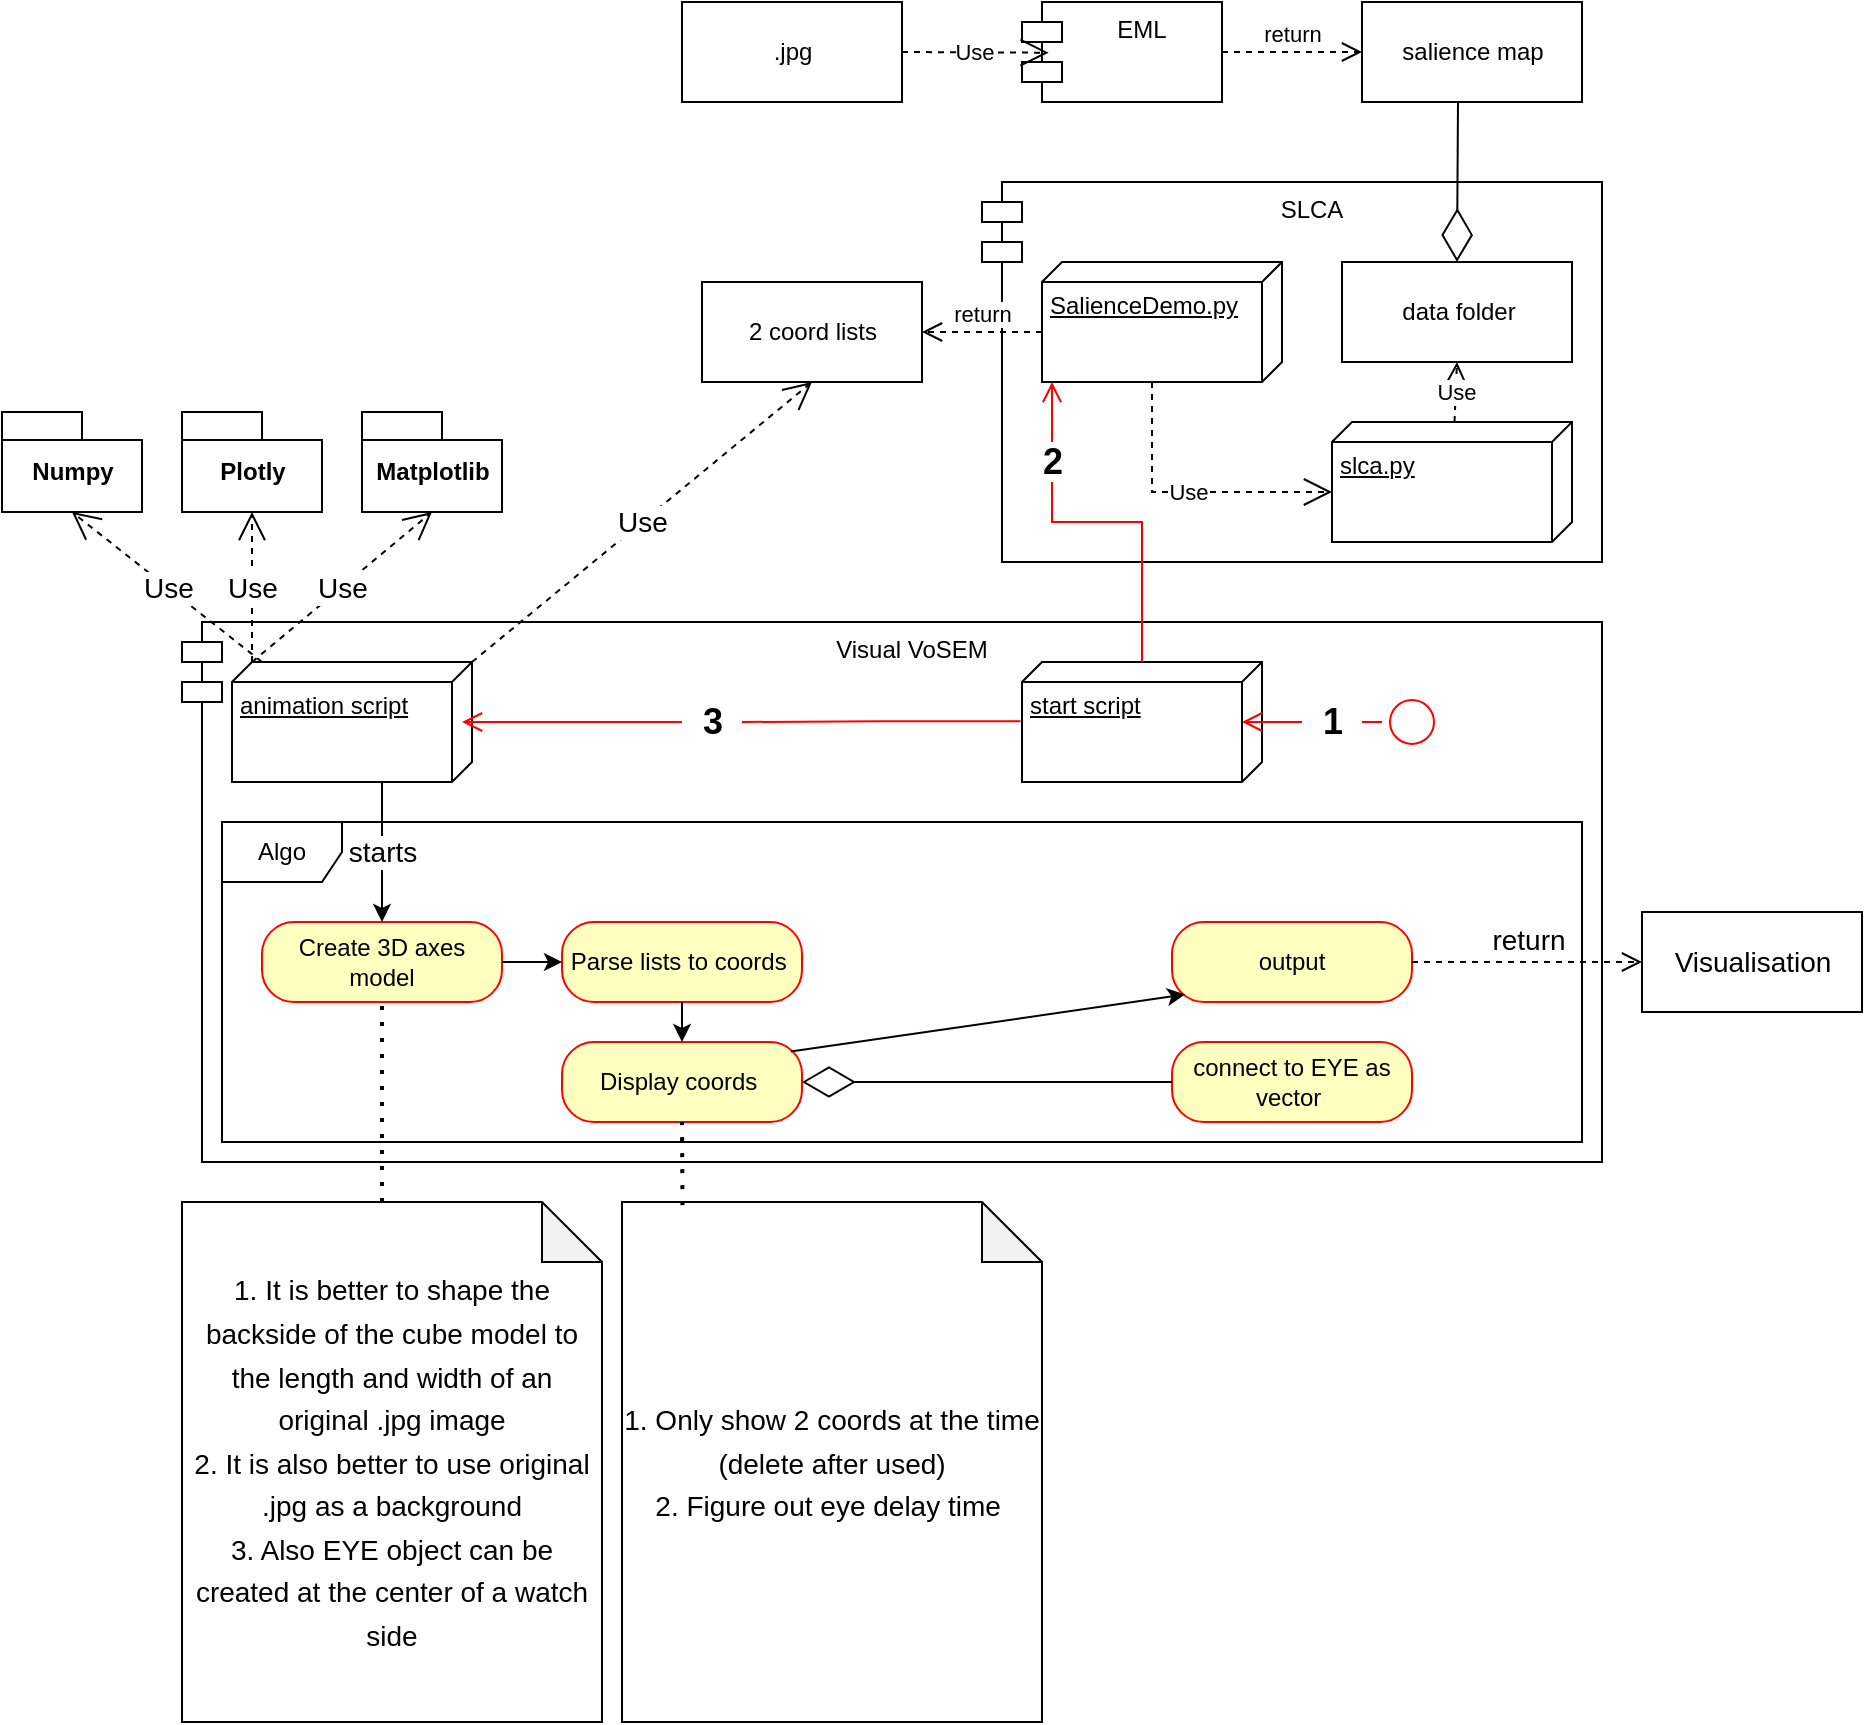 <mxfile version="15.9.2" type="github">
  <diagram name="Page-1" id="c4acf3e9-155e-7222-9cf6-157b1a14988f">
    <mxGraphModel dx="1952" dy="580" grid="1" gridSize="10" guides="1" tooltips="1" connect="1" arrows="1" fold="1" page="1" pageScale="1" pageWidth="850" pageHeight="1100" background="none" math="0" shadow="0">
      <root>
        <mxCell id="0" />
        <mxCell id="1" parent="0" />
        <mxCell id="JpAQMfUCXVNaZjrBORA9-3" value=".jpg" style="html=1;" parent="1" vertex="1">
          <mxGeometry x="30" y="40" width="110" height="50" as="geometry" />
        </mxCell>
        <mxCell id="JpAQMfUCXVNaZjrBORA9-4" value="EML" style="shape=module;align=left;spacingLeft=20;align=center;verticalAlign=top;" parent="1" vertex="1">
          <mxGeometry x="200" y="40" width="100" height="50" as="geometry" />
        </mxCell>
        <mxCell id="JpAQMfUCXVNaZjrBORA9-5" value="salience map" style="html=1;" parent="1" vertex="1">
          <mxGeometry x="370" y="40" width="110" height="50" as="geometry" />
        </mxCell>
        <mxCell id="JpAQMfUCXVNaZjrBORA9-6" value="return" style="html=1;verticalAlign=bottom;endArrow=open;dashed=1;endSize=8;rounded=0;exitX=1;exitY=0.5;exitDx=0;exitDy=0;entryX=0;entryY=0.5;entryDx=0;entryDy=0;" parent="1" source="JpAQMfUCXVNaZjrBORA9-4" target="JpAQMfUCXVNaZjrBORA9-5" edge="1">
          <mxGeometry relative="1" as="geometry">
            <mxPoint x="400" y="170" as="sourcePoint" />
            <mxPoint x="320" y="170" as="targetPoint" />
          </mxGeometry>
        </mxCell>
        <mxCell id="JpAQMfUCXVNaZjrBORA9-9" value="Use" style="endArrow=open;endSize=12;dashed=1;html=1;rounded=0;exitX=1;exitY=0.5;exitDx=0;exitDy=0;entryX=0.133;entryY=0.507;entryDx=0;entryDy=0;entryPerimeter=0;" parent="1" source="JpAQMfUCXVNaZjrBORA9-3" target="JpAQMfUCXVNaZjrBORA9-4" edge="1">
          <mxGeometry width="160" relative="1" as="geometry">
            <mxPoint x="280" y="170" as="sourcePoint" />
            <mxPoint x="440" y="170" as="targetPoint" />
          </mxGeometry>
        </mxCell>
        <mxCell id="JpAQMfUCXVNaZjrBORA9-10" value="SLCA&#xa;" style="shape=module;align=left;spacingLeft=20;align=center;verticalAlign=top;" parent="1" vertex="1">
          <mxGeometry x="180" y="130" width="310" height="190" as="geometry" />
        </mxCell>
        <mxCell id="JpAQMfUCXVNaZjrBORA9-11" value="SalienceDemo.py" style="verticalAlign=top;align=left;spacingTop=8;spacingLeft=2;spacingRight=12;shape=cube;size=10;direction=south;fontStyle=4;html=1;" parent="1" vertex="1">
          <mxGeometry x="210" y="170" width="120" height="60" as="geometry" />
        </mxCell>
        <mxCell id="JpAQMfUCXVNaZjrBORA9-12" value="slca.py" style="verticalAlign=top;align=left;spacingTop=8;spacingLeft=2;spacingRight=12;shape=cube;size=10;direction=south;fontStyle=4;html=1;" parent="1" vertex="1">
          <mxGeometry x="355" y="250" width="120" height="60" as="geometry" />
        </mxCell>
        <mxCell id="JpAQMfUCXVNaZjrBORA9-14" value="data folder" style="html=1;" parent="1" vertex="1">
          <mxGeometry x="360" y="170" width="115" height="50" as="geometry" />
        </mxCell>
        <mxCell id="JpAQMfUCXVNaZjrBORA9-15" value="Use" style="endArrow=open;endSize=12;dashed=1;html=1;rounded=0;entryX=0;entryY=0;entryDx=35;entryDy=120;entryPerimeter=0;exitX=0;exitY=0;exitDx=60;exitDy=65;exitPerimeter=0;" parent="1" source="JpAQMfUCXVNaZjrBORA9-11" target="JpAQMfUCXVNaZjrBORA9-12" edge="1">
          <mxGeometry width="160" relative="1" as="geometry">
            <mxPoint x="280" y="230" as="sourcePoint" />
            <mxPoint x="440" y="230" as="targetPoint" />
            <Array as="points">
              <mxPoint x="265" y="285" />
            </Array>
          </mxGeometry>
        </mxCell>
        <mxCell id="JpAQMfUCXVNaZjrBORA9-16" value="Use" style="endArrow=open;endSize=12;dashed=1;html=1;rounded=0;entryX=0.5;entryY=1;entryDx=0;entryDy=0;" parent="1" source="JpAQMfUCXVNaZjrBORA9-12" target="JpAQMfUCXVNaZjrBORA9-14" edge="1">
          <mxGeometry width="160" relative="1" as="geometry">
            <mxPoint x="280" y="230" as="sourcePoint" />
            <mxPoint x="440" y="230" as="targetPoint" />
          </mxGeometry>
        </mxCell>
        <mxCell id="JpAQMfUCXVNaZjrBORA9-18" value="" style="endArrow=diamondThin;endFill=0;endSize=24;html=1;rounded=0;entryX=0.5;entryY=0;entryDx=0;entryDy=0;" parent="1" target="JpAQMfUCXVNaZjrBORA9-14" edge="1">
          <mxGeometry width="160" relative="1" as="geometry">
            <mxPoint x="418" y="90" as="sourcePoint" />
            <mxPoint x="440" y="230" as="targetPoint" />
          </mxGeometry>
        </mxCell>
        <mxCell id="JpAQMfUCXVNaZjrBORA9-19" value="2 coord lists" style="html=1;" parent="1" vertex="1">
          <mxGeometry x="40" y="180" width="110" height="50" as="geometry" />
        </mxCell>
        <mxCell id="JpAQMfUCXVNaZjrBORA9-22" value="return" style="html=1;verticalAlign=bottom;endArrow=open;dashed=1;endSize=8;rounded=0;entryX=1;entryY=0.5;entryDx=0;entryDy=0;exitX=0;exitY=0;exitDx=35;exitDy=120;exitPerimeter=0;" parent="1" source="JpAQMfUCXVNaZjrBORA9-11" target="JpAQMfUCXVNaZjrBORA9-19" edge="1">
          <mxGeometry relative="1" as="geometry">
            <mxPoint x="390" y="250" as="sourcePoint" />
            <mxPoint x="310" y="250" as="targetPoint" />
          </mxGeometry>
        </mxCell>
        <mxCell id="JpAQMfUCXVNaZjrBORA9-23" value="Visual VoSEM" style="shape=module;align=left;spacingLeft=20;align=center;verticalAlign=top;" parent="1" vertex="1">
          <mxGeometry x="-220" y="350" width="710" height="270" as="geometry" />
        </mxCell>
        <mxCell id="JpAQMfUCXVNaZjrBORA9-24" value="Algo" style="shape=umlFrame;whiteSpace=wrap;html=1;fillColor=none;" parent="1" vertex="1">
          <mxGeometry x="-200" y="450" width="680" height="160" as="geometry" />
        </mxCell>
        <mxCell id="JpAQMfUCXVNaZjrBORA9-25" value="Plotly" style="shape=folder;fontStyle=1;spacingTop=10;tabWidth=40;tabHeight=14;tabPosition=left;html=1;fillColor=none;" parent="1" vertex="1">
          <mxGeometry x="-220" y="245" width="70" height="50" as="geometry" />
        </mxCell>
        <mxCell id="JpAQMfUCXVNaZjrBORA9-27" value="start script" style="verticalAlign=top;align=left;spacingTop=8;spacingLeft=2;spacingRight=12;shape=cube;size=10;direction=south;fontStyle=4;html=1;" parent="1" vertex="1">
          <mxGeometry x="200" y="370" width="120" height="60" as="geometry" />
        </mxCell>
        <mxCell id="JpAQMfUCXVNaZjrBORA9-21" value="" style="edgeStyle=orthogonalEdgeStyle;html=1;verticalAlign=bottom;endArrow=open;endSize=8;strokeColor=#ff0000;rounded=0;startArrow=none;" parent="1" source="JpAQMfUCXVNaZjrBORA9-43" edge="1">
          <mxGeometry relative="1" as="geometry">
            <mxPoint x="215" y="230" as="targetPoint" />
            <mxPoint x="215" y="265" as="sourcePoint" />
            <Array as="points" />
          </mxGeometry>
        </mxCell>
        <mxCell id="JpAQMfUCXVNaZjrBORA9-32" value="" style="ellipse;html=1;shape=startState;fillColor=none;strokeColor=#ff0000;" parent="1" vertex="1">
          <mxGeometry x="380" y="385" width="30" height="30" as="geometry" />
        </mxCell>
        <mxCell id="JpAQMfUCXVNaZjrBORA9-33" value="" style="edgeStyle=orthogonalEdgeStyle;html=1;verticalAlign=bottom;endArrow=open;endSize=8;strokeColor=#ff0000;rounded=0;startArrow=none;" parent="1" source="JpAQMfUCXVNaZjrBORA9-41" edge="1">
          <mxGeometry relative="1" as="geometry">
            <mxPoint x="310" y="400" as="targetPoint" />
          </mxGeometry>
        </mxCell>
        <mxCell id="JpAQMfUCXVNaZjrBORA9-38" value="animation script" style="verticalAlign=top;align=left;spacingTop=8;spacingLeft=2;spacingRight=12;shape=cube;size=10;direction=south;fontStyle=4;html=1;" parent="1" vertex="1">
          <mxGeometry x="-195" y="370" width="120" height="60" as="geometry" />
        </mxCell>
        <mxCell id="JpAQMfUCXVNaZjrBORA9-40" value="" style="edgeStyle=orthogonalEdgeStyle;html=1;verticalAlign=bottom;endArrow=open;endSize=8;strokeColor=#ff0000;rounded=0;startArrow=none;" parent="1" source="JpAQMfUCXVNaZjrBORA9-46" edge="1">
          <mxGeometry relative="1" as="geometry">
            <mxPoint x="-80" y="400" as="targetPoint" />
            <mxPoint x="190" y="400" as="sourcePoint" />
          </mxGeometry>
        </mxCell>
        <mxCell id="JpAQMfUCXVNaZjrBORA9-41" value="&lt;font style=&quot;font-size: 18px&quot;&gt;&lt;b&gt;1&lt;/b&gt;&lt;/font&gt;" style="text;html=1;align=center;verticalAlign=middle;resizable=0;points=[];autosize=1;strokeColor=none;fillColor=none;strokeWidth=3;" parent="1" vertex="1">
          <mxGeometry x="340" y="390" width="30" height="20" as="geometry" />
        </mxCell>
        <mxCell id="JpAQMfUCXVNaZjrBORA9-42" value="" style="edgeStyle=orthogonalEdgeStyle;html=1;verticalAlign=bottom;endArrow=none;endSize=8;strokeColor=#ff0000;rounded=0;" parent="1" source="JpAQMfUCXVNaZjrBORA9-32" target="JpAQMfUCXVNaZjrBORA9-41" edge="1">
          <mxGeometry relative="1" as="geometry">
            <mxPoint x="310" y="400" as="targetPoint" />
            <mxPoint x="380" y="400" as="sourcePoint" />
          </mxGeometry>
        </mxCell>
        <mxCell id="JpAQMfUCXVNaZjrBORA9-43" value="&lt;font style=&quot;font-size: 18px&quot;&gt;&lt;b&gt;2&lt;/b&gt;&lt;/font&gt;" style="text;html=1;align=center;verticalAlign=middle;resizable=0;points=[];autosize=1;strokeColor=none;fillColor=none;strokeWidth=3;" parent="1" vertex="1">
          <mxGeometry x="200" y="260" width="30" height="20" as="geometry" />
        </mxCell>
        <mxCell id="JpAQMfUCXVNaZjrBORA9-45" value="" style="edgeStyle=orthogonalEdgeStyle;html=1;verticalAlign=bottom;endArrow=none;endSize=8;strokeColor=#ff0000;rounded=0;" parent="1" source="JpAQMfUCXVNaZjrBORA9-27" target="JpAQMfUCXVNaZjrBORA9-43" edge="1">
          <mxGeometry relative="1" as="geometry">
            <mxPoint x="215" y="230" as="targetPoint" />
            <mxPoint x="260.067" y="370" as="sourcePoint" />
            <Array as="points">
              <mxPoint x="260" y="300" />
              <mxPoint x="215" y="300" />
            </Array>
          </mxGeometry>
        </mxCell>
        <mxCell id="JpAQMfUCXVNaZjrBORA9-46" value="&lt;span style=&quot;font-size: 18px&quot;&gt;&lt;b&gt;3&lt;/b&gt;&lt;/span&gt;" style="text;html=1;align=center;verticalAlign=middle;resizable=0;points=[];autosize=1;strokeColor=none;fillColor=none;strokeWidth=3;" parent="1" vertex="1">
          <mxGeometry x="30" y="390" width="30" height="20" as="geometry" />
        </mxCell>
        <mxCell id="JpAQMfUCXVNaZjrBORA9-49" value="" style="edgeStyle=orthogonalEdgeStyle;html=1;verticalAlign=bottom;endArrow=none;endSize=8;strokeColor=#ff0000;rounded=0;exitX=0.493;exitY=1.006;exitDx=0;exitDy=0;exitPerimeter=0;" parent="1" source="JpAQMfUCXVNaZjrBORA9-27" target="JpAQMfUCXVNaZjrBORA9-46" edge="1">
          <mxGeometry relative="1" as="geometry">
            <mxPoint x="-80" y="400" as="targetPoint" />
            <mxPoint x="199.28" y="399.58" as="sourcePoint" />
          </mxGeometry>
        </mxCell>
        <mxCell id="JpAQMfUCXVNaZjrBORA9-50" value="Create 3D axes model" style="rounded=1;whiteSpace=wrap;html=1;arcSize=40;fontColor=#000000;fillColor=#ffffc0;strokeColor=#ff0000;" parent="1" vertex="1">
          <mxGeometry x="-180" y="500" width="120" height="40" as="geometry" />
        </mxCell>
        <mxCell id="JpAQMfUCXVNaZjrBORA9-52" value="&lt;font style=&quot;font-size: 14px&quot;&gt;1. It is better to shape the backside of the cube model to the length and width of an original .jpg image&lt;br&gt;2. It is also better to use original .jpg as a background&lt;br&gt;3. Also EYE object can be created at the center of a watch side&lt;br&gt;&lt;/font&gt;" style="shape=note;whiteSpace=wrap;html=1;backgroundOutline=1;darkOpacity=0.05;fontSize=18;strokeWidth=1;fillColor=none;" parent="1" vertex="1">
          <mxGeometry x="-220" y="640" width="210" height="260" as="geometry" />
        </mxCell>
        <mxCell id="JpAQMfUCXVNaZjrBORA9-53" value="" style="endArrow=none;dashed=1;html=1;dashPattern=1 3;strokeWidth=2;rounded=0;fontSize=14;entryX=0.5;entryY=1;entryDx=0;entryDy=0;" parent="1" target="JpAQMfUCXVNaZjrBORA9-50" edge="1">
          <mxGeometry width="50" height="50" relative="1" as="geometry">
            <mxPoint x="-120" y="640" as="sourcePoint" />
            <mxPoint x="90" y="580" as="targetPoint" />
          </mxGeometry>
        </mxCell>
        <mxCell id="JpAQMfUCXVNaZjrBORA9-54" value="Use" style="endArrow=open;endSize=12;dashed=1;html=1;rounded=0;fontSize=14;exitX=0;exitY=0;exitDx=0;exitDy=110;exitPerimeter=0;entryX=0.5;entryY=1;entryDx=0;entryDy=0;entryPerimeter=0;" parent="1" source="JpAQMfUCXVNaZjrBORA9-38" target="JpAQMfUCXVNaZjrBORA9-25" edge="1">
          <mxGeometry width="160" relative="1" as="geometry">
            <mxPoint x="-80" y="310" as="sourcePoint" />
            <mxPoint x="80" y="310" as="targetPoint" />
          </mxGeometry>
        </mxCell>
        <mxCell id="JpAQMfUCXVNaZjrBORA9-55" value="Matplotlib" style="shape=folder;fontStyle=1;spacingTop=10;tabWidth=40;tabHeight=14;tabPosition=left;html=1;fillColor=none;" parent="1" vertex="1">
          <mxGeometry x="-130" y="245" width="70" height="50" as="geometry" />
        </mxCell>
        <mxCell id="JpAQMfUCXVNaZjrBORA9-56" value="Use" style="endArrow=open;endSize=12;dashed=1;html=1;rounded=0;fontSize=14;exitX=0;exitY=0;exitDx=0;exitDy=110;exitPerimeter=0;entryX=0.5;entryY=1;entryDx=0;entryDy=0;entryPerimeter=0;" parent="1" source="JpAQMfUCXVNaZjrBORA9-38" target="JpAQMfUCXVNaZjrBORA9-55" edge="1">
          <mxGeometry width="160" relative="1" as="geometry">
            <mxPoint x="-175" y="380" as="sourcePoint" />
            <mxPoint x="-175" y="305" as="targetPoint" />
          </mxGeometry>
        </mxCell>
        <mxCell id="JpAQMfUCXVNaZjrBORA9-58" value="Parse lists to coords&amp;nbsp;" style="rounded=1;whiteSpace=wrap;html=1;arcSize=40;fontColor=#000000;fillColor=#ffffc0;strokeColor=#ff0000;" parent="1" vertex="1">
          <mxGeometry x="-30" y="500" width="120" height="40" as="geometry" />
        </mxCell>
        <mxCell id="JpAQMfUCXVNaZjrBORA9-60" value="Use" style="endArrow=open;endSize=12;dashed=1;html=1;rounded=0;fontSize=14;exitX=0;exitY=0;exitDx=0;exitDy=0;exitPerimeter=0;entryX=0.5;entryY=1;entryDx=0;entryDy=0;" parent="1" source="JpAQMfUCXVNaZjrBORA9-38" target="JpAQMfUCXVNaZjrBORA9-19" edge="1">
          <mxGeometry width="160" relative="1" as="geometry">
            <mxPoint x="-175" y="380" as="sourcePoint" />
            <mxPoint x="-85" y="305" as="targetPoint" />
          </mxGeometry>
        </mxCell>
        <mxCell id="JpAQMfUCXVNaZjrBORA9-62" value="" style="endArrow=classic;html=1;entryX=0.5;entryY=0;entryDx=0;entryDy=0;" parent="1" target="JpAQMfUCXVNaZjrBORA9-50" edge="1">
          <mxGeometry relative="1" as="geometry">
            <mxPoint x="-120" y="430" as="sourcePoint" />
            <mxPoint x="140" y="430" as="targetPoint" />
          </mxGeometry>
        </mxCell>
        <mxCell id="JpAQMfUCXVNaZjrBORA9-63" value="starts" style="edgeLabel;resizable=0;html=1;align=center;verticalAlign=middle;fontSize=14;strokeWidth=1;fillColor=none;" parent="JpAQMfUCXVNaZjrBORA9-62" connectable="0" vertex="1">
          <mxGeometry relative="1" as="geometry" />
        </mxCell>
        <mxCell id="JpAQMfUCXVNaZjrBORA9-64" value="" style="endArrow=classic;html=1;rounded=0;fontSize=14;exitX=1;exitY=0.5;exitDx=0;exitDy=0;entryX=0;entryY=0.5;entryDx=0;entryDy=0;" parent="1" source="JpAQMfUCXVNaZjrBORA9-50" target="JpAQMfUCXVNaZjrBORA9-58" edge="1">
          <mxGeometry width="50" height="50" relative="1" as="geometry">
            <mxPoint x="210" y="540" as="sourcePoint" />
            <mxPoint x="-40" y="520" as="targetPoint" />
          </mxGeometry>
        </mxCell>
        <mxCell id="JpAQMfUCXVNaZjrBORA9-65" value="Numpy" style="shape=folder;fontStyle=1;spacingTop=10;tabWidth=40;tabHeight=14;tabPosition=left;html=1;fillColor=none;" parent="1" vertex="1">
          <mxGeometry x="-310" y="245" width="70" height="50" as="geometry" />
        </mxCell>
        <mxCell id="JpAQMfUCXVNaZjrBORA9-66" value="Use" style="endArrow=open;endSize=12;dashed=1;html=1;rounded=0;fontSize=14;entryX=0.5;entryY=1;entryDx=0;entryDy=0;entryPerimeter=0;" parent="1" target="JpAQMfUCXVNaZjrBORA9-65" edge="1">
          <mxGeometry width="160" relative="1" as="geometry">
            <mxPoint x="-180" y="370" as="sourcePoint" />
            <mxPoint x="-175" y="305.0" as="targetPoint" />
          </mxGeometry>
        </mxCell>
        <mxCell id="JpAQMfUCXVNaZjrBORA9-68" value="Display coords&amp;nbsp;" style="rounded=1;whiteSpace=wrap;html=1;arcSize=40;fontColor=#000000;fillColor=#ffffc0;strokeColor=#ff0000;" parent="1" vertex="1">
          <mxGeometry x="-30" y="560" width="120" height="40" as="geometry" />
        </mxCell>
        <mxCell id="JpAQMfUCXVNaZjrBORA9-69" value="" style="endArrow=classic;html=1;rounded=0;fontSize=14;exitX=0.5;exitY=1;exitDx=0;exitDy=0;entryX=0.5;entryY=0;entryDx=0;entryDy=0;" parent="1" source="JpAQMfUCXVNaZjrBORA9-58" target="JpAQMfUCXVNaZjrBORA9-68" edge="1">
          <mxGeometry width="50" height="50" relative="1" as="geometry">
            <mxPoint x="-50" y="530" as="sourcePoint" />
            <mxPoint x="-20" y="530" as="targetPoint" />
          </mxGeometry>
        </mxCell>
        <mxCell id="JpAQMfUCXVNaZjrBORA9-70" value="&lt;font style=&quot;font-size: 14px&quot;&gt;1. Only show 2 coords at the time (delete after used)&lt;br&gt;2. Figure out eye delay time&amp;nbsp;&lt;br&gt;&lt;/font&gt;" style="shape=note;whiteSpace=wrap;html=1;backgroundOutline=1;darkOpacity=0.05;fontSize=18;strokeWidth=1;fillColor=none;" parent="1" vertex="1">
          <mxGeometry y="640" width="210" height="260" as="geometry" />
        </mxCell>
        <mxCell id="JpAQMfUCXVNaZjrBORA9-71" value="connect to EYE as vector&amp;nbsp;" style="rounded=1;whiteSpace=wrap;html=1;arcSize=40;fontColor=#000000;fillColor=#ffffc0;strokeColor=#ff0000;" parent="1" vertex="1">
          <mxGeometry x="275" y="560" width="120" height="40" as="geometry" />
        </mxCell>
        <mxCell id="JpAQMfUCXVNaZjrBORA9-72" value="" style="endArrow=none;dashed=1;html=1;dashPattern=1 3;strokeWidth=2;rounded=0;fontSize=14;entryX=0.5;entryY=1;entryDx=0;entryDy=0;exitX=0.144;exitY=0.006;exitDx=0;exitDy=0;exitPerimeter=0;" parent="1" source="JpAQMfUCXVNaZjrBORA9-70" target="JpAQMfUCXVNaZjrBORA9-68" edge="1">
          <mxGeometry width="50" height="50" relative="1" as="geometry">
            <mxPoint x="-110" y="650" as="sourcePoint" />
            <mxPoint x="-110" y="550" as="targetPoint" />
          </mxGeometry>
        </mxCell>
        <mxCell id="JpAQMfUCXVNaZjrBORA9-78" value="" style="endArrow=diamondThin;endFill=0;endSize=24;html=1;rounded=0;fontSize=14;entryX=1;entryY=0.5;entryDx=0;entryDy=0;exitX=0;exitY=0.5;exitDx=0;exitDy=0;" parent="1" source="JpAQMfUCXVNaZjrBORA9-71" target="JpAQMfUCXVNaZjrBORA9-68" edge="1">
          <mxGeometry width="160" relative="1" as="geometry">
            <mxPoint x="140" y="560" as="sourcePoint" />
            <mxPoint x="300" y="560" as="targetPoint" />
          </mxGeometry>
        </mxCell>
        <mxCell id="JpAQMfUCXVNaZjrBORA9-79" value="output" style="rounded=1;whiteSpace=wrap;html=1;arcSize=40;fontColor=#000000;fillColor=#ffffc0;strokeColor=#ff0000;" parent="1" vertex="1">
          <mxGeometry x="275" y="500" width="120" height="40" as="geometry" />
        </mxCell>
        <mxCell id="JpAQMfUCXVNaZjrBORA9-81" value="" style="endArrow=classic;html=1;rounded=0;fontSize=14;exitX=0.953;exitY=0.119;exitDx=0;exitDy=0;entryX=0.055;entryY=0.906;entryDx=0;entryDy=0;entryPerimeter=0;exitPerimeter=0;" parent="1" source="JpAQMfUCXVNaZjrBORA9-68" target="JpAQMfUCXVNaZjrBORA9-79" edge="1">
          <mxGeometry width="50" height="50" relative="1" as="geometry">
            <mxPoint x="40" y="550.0" as="sourcePoint" />
            <mxPoint x="40" y="570.0" as="targetPoint" />
          </mxGeometry>
        </mxCell>
        <mxCell id="JpAQMfUCXVNaZjrBORA9-82" value="Visualisation" style="html=1;fontSize=14;strokeWidth=1;fillColor=none;" parent="1" vertex="1">
          <mxGeometry x="510" y="495" width="110" height="50" as="geometry" />
        </mxCell>
        <mxCell id="JpAQMfUCXVNaZjrBORA9-83" value="return" style="html=1;verticalAlign=bottom;endArrow=open;dashed=1;endSize=8;rounded=0;fontSize=14;exitX=1;exitY=0.5;exitDx=0;exitDy=0;entryX=0;entryY=0.5;entryDx=0;entryDy=0;" parent="1" source="JpAQMfUCXVNaZjrBORA9-79" target="JpAQMfUCXVNaZjrBORA9-82" edge="1">
          <mxGeometry relative="1" as="geometry">
            <mxPoint x="490" y="480" as="sourcePoint" />
            <mxPoint x="410" y="480" as="targetPoint" />
          </mxGeometry>
        </mxCell>
      </root>
    </mxGraphModel>
  </diagram>
</mxfile>
